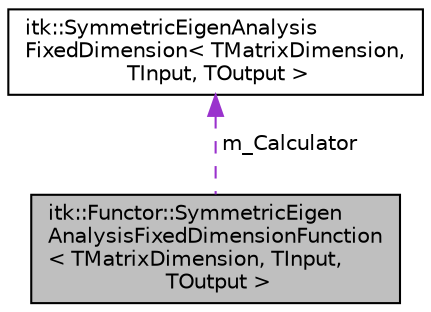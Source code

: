 digraph "itk::Functor::SymmetricEigenAnalysisFixedDimensionFunction&lt; TMatrixDimension, TInput, TOutput &gt;"
{
 // LATEX_PDF_SIZE
  edge [fontname="Helvetica",fontsize="10",labelfontname="Helvetica",labelfontsize="10"];
  node [fontname="Helvetica",fontsize="10",shape=record];
  Node1 [label="itk::Functor::SymmetricEigen\lAnalysisFixedDimensionFunction\l\< TMatrixDimension, TInput,\l TOutput \>",height=0.2,width=0.4,color="black", fillcolor="grey75", style="filled", fontcolor="black",tooltip=" "];
  Node2 -> Node1 [dir="back",color="darkorchid3",fontsize="10",style="dashed",label=" m_Calculator" ,fontname="Helvetica"];
  Node2 [label="itk::SymmetricEigenAnalysis\lFixedDimension\< TMatrixDimension,\l TInput, TOutput \>",height=0.2,width=0.4,color="black", fillcolor="white", style="filled",URL="$classitk_1_1SymmetricEigenAnalysisFixedDimension.html",tooltip=" "];
}
